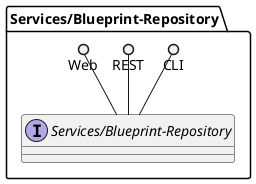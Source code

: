 @startuml

package "Services/Blueprint-Repository" {
    interface "Services/Blueprint-Repository" {

    }
    CLI ()-- "Services/Blueprint-Repository"
    REST ()-- "Services/Blueprint-Repository"
    Web ()-- "Services/Blueprint-Repository"

}


@enduml

